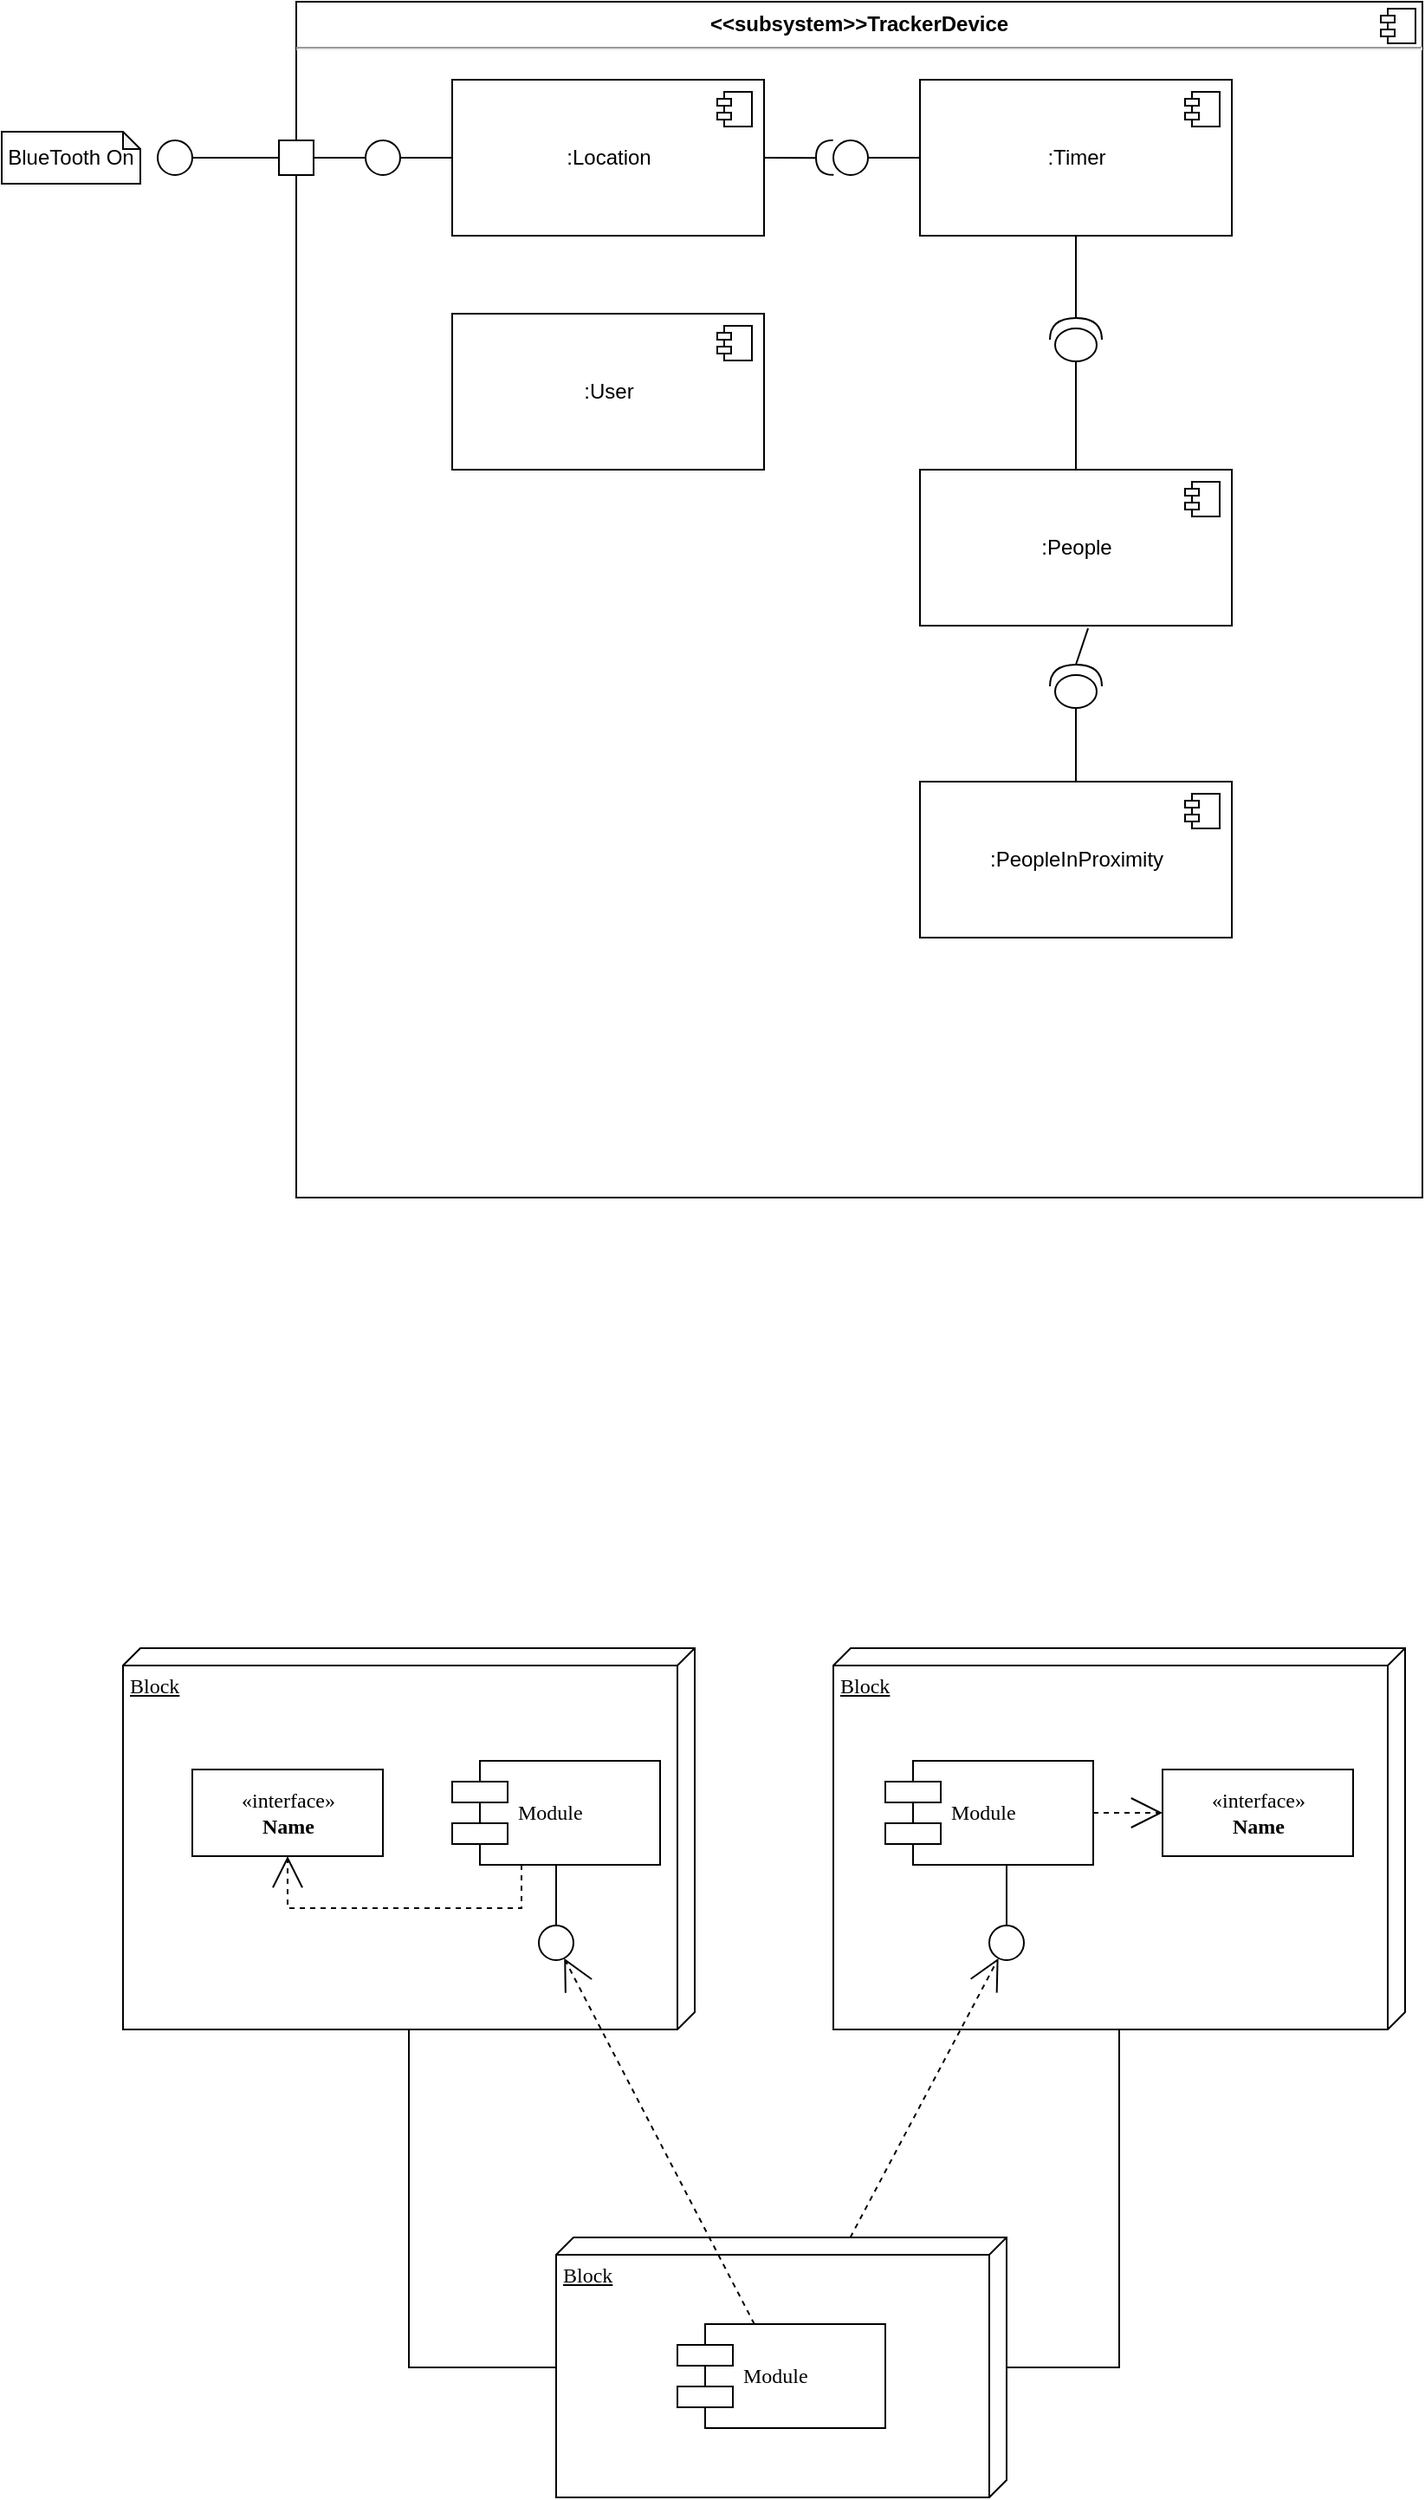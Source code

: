 <mxfile version="16.5.5" type="github">
  <diagram name="Page-1" id="5f0bae14-7c28-e335-631c-24af17079c00">
    <mxGraphModel dx="946" dy="1358" grid="1" gridSize="10" guides="1" tooltips="1" connect="1" arrows="1" fold="1" page="1" pageScale="1" pageWidth="1100" pageHeight="850" background="none" math="0" shadow="0">
      <root>
        <mxCell id="0" />
        <mxCell id="1" parent="0" />
        <mxCell id="vyIvPn-EneIUufrc6VKl-3" value="&lt;p style=&quot;margin: 0px ; margin-top: 6px ; text-align: center&quot;&gt;&lt;b&gt;&amp;lt;&amp;lt;subsystem&amp;gt;&amp;gt;TrackerDevice&lt;/b&gt;&lt;/p&gt;&lt;hr&gt;&lt;p style=&quot;margin: 0px ; margin-left: 8px&quot;&gt;&lt;br&gt;&lt;br&gt;&lt;/p&gt;" style="align=left;overflow=fill;html=1;dropTarget=0;" vertex="1" parent="1">
          <mxGeometry x="210" y="-440" width="650" height="690" as="geometry" />
        </mxCell>
        <mxCell id="vyIvPn-EneIUufrc6VKl-4" value="" style="shape=component;jettyWidth=8;jettyHeight=4;" vertex="1" parent="vyIvPn-EneIUufrc6VKl-3">
          <mxGeometry x="1" width="20" height="20" relative="1" as="geometry">
            <mxPoint x="-24" y="4" as="offset" />
          </mxGeometry>
        </mxCell>
        <mxCell id="vyIvPn-EneIUufrc6VKl-7" value=":User" style="html=1;dropTarget=0;" vertex="1" parent="1">
          <mxGeometry x="300" y="-260" width="180" height="90" as="geometry" />
        </mxCell>
        <mxCell id="vyIvPn-EneIUufrc6VKl-8" value="" style="shape=module;jettyWidth=8;jettyHeight=4;" vertex="1" parent="vyIvPn-EneIUufrc6VKl-7">
          <mxGeometry x="1" width="20" height="20" relative="1" as="geometry">
            <mxPoint x="-27" y="7" as="offset" />
          </mxGeometry>
        </mxCell>
        <mxCell id="vyIvPn-EneIUufrc6VKl-9" value=":People" style="html=1;dropTarget=0;" vertex="1" parent="1">
          <mxGeometry x="570" y="-170" width="180" height="90" as="geometry" />
        </mxCell>
        <mxCell id="vyIvPn-EneIUufrc6VKl-10" value="" style="shape=module;jettyWidth=8;jettyHeight=4;" vertex="1" parent="vyIvPn-EneIUufrc6VKl-9">
          <mxGeometry x="1" width="20" height="20" relative="1" as="geometry">
            <mxPoint x="-27" y="7" as="offset" />
          </mxGeometry>
        </mxCell>
        <mxCell id="vyIvPn-EneIUufrc6VKl-11" value="" style="group" vertex="1" connectable="0" parent="1">
          <mxGeometry x="110" y="510" width="740" height="490" as="geometry" />
        </mxCell>
        <mxCell id="39150e848f15840c-1" value="Block" style="verticalAlign=top;align=left;spacingTop=8;spacingLeft=2;spacingRight=12;shape=cube;size=10;direction=south;fontStyle=4;html=1;rounded=0;shadow=0;comic=0;labelBackgroundColor=none;strokeWidth=1;fontFamily=Verdana;fontSize=12" parent="vyIvPn-EneIUufrc6VKl-11" vertex="1">
          <mxGeometry width="330" height="220" as="geometry" />
        </mxCell>
        <mxCell id="39150e848f15840c-2" value="Block" style="verticalAlign=top;align=left;spacingTop=8;spacingLeft=2;spacingRight=12;shape=cube;size=10;direction=south;fontStyle=4;html=1;rounded=0;shadow=0;comic=0;labelBackgroundColor=none;strokeWidth=1;fontFamily=Verdana;fontSize=12" parent="vyIvPn-EneIUufrc6VKl-11" vertex="1">
          <mxGeometry x="410" width="330" height="220" as="geometry" />
        </mxCell>
        <mxCell id="39150e848f15840c-3" value="Block" style="verticalAlign=top;align=left;spacingTop=8;spacingLeft=2;spacingRight=12;shape=cube;size=10;direction=south;fontStyle=4;html=1;rounded=0;shadow=0;comic=0;labelBackgroundColor=none;strokeWidth=1;fontFamily=Verdana;fontSize=12" parent="vyIvPn-EneIUufrc6VKl-11" vertex="1">
          <mxGeometry x="250" y="340" width="260" height="150" as="geometry" />
        </mxCell>
        <mxCell id="39150e848f15840c-4" value="&amp;laquo;interface&amp;raquo;&lt;br&gt;&lt;b&gt;Name&lt;/b&gt;" style="html=1;rounded=0;shadow=0;comic=0;labelBackgroundColor=none;strokeWidth=1;fontFamily=Verdana;fontSize=12;align=center;" parent="vyIvPn-EneIUufrc6VKl-11" vertex="1">
          <mxGeometry x="40" y="70" width="110" height="50" as="geometry" />
        </mxCell>
        <mxCell id="39150e848f15840c-5" value="Module" style="shape=component;align=left;spacingLeft=36;rounded=0;shadow=0;comic=0;labelBackgroundColor=none;strokeWidth=1;fontFamily=Verdana;fontSize=12;html=1;" parent="vyIvPn-EneIUufrc6VKl-11" vertex="1">
          <mxGeometry x="190" y="65" width="120" height="60" as="geometry" />
        </mxCell>
        <mxCell id="39150e848f15840c-6" value="" style="ellipse;whiteSpace=wrap;html=1;rounded=0;shadow=0;comic=0;labelBackgroundColor=none;strokeWidth=1;fontFamily=Verdana;fontSize=12;align=center;" parent="vyIvPn-EneIUufrc6VKl-11" vertex="1">
          <mxGeometry x="240" y="160" width="20" height="20" as="geometry" />
        </mxCell>
        <mxCell id="39150e848f15840c-7" value="Module" style="shape=component;align=left;spacingLeft=36;rounded=0;shadow=0;comic=0;labelBackgroundColor=none;strokeWidth=1;fontFamily=Verdana;fontSize=12;html=1;" parent="vyIvPn-EneIUufrc6VKl-11" vertex="1">
          <mxGeometry x="440" y="65" width="120" height="60" as="geometry" />
        </mxCell>
        <mxCell id="39150e848f15840c-8" value="&amp;laquo;interface&amp;raquo;&lt;br&gt;&lt;b&gt;Name&lt;/b&gt;" style="html=1;rounded=0;shadow=0;comic=0;labelBackgroundColor=none;strokeWidth=1;fontFamily=Verdana;fontSize=12;align=center;" parent="vyIvPn-EneIUufrc6VKl-11" vertex="1">
          <mxGeometry x="600" y="70" width="110" height="50" as="geometry" />
        </mxCell>
        <mxCell id="39150e848f15840c-9" value="" style="ellipse;whiteSpace=wrap;html=1;rounded=0;shadow=0;comic=0;labelBackgroundColor=none;strokeWidth=1;fontFamily=Verdana;fontSize=12;align=center;" parent="vyIvPn-EneIUufrc6VKl-11" vertex="1">
          <mxGeometry x="500" y="160" width="20" height="20" as="geometry" />
        </mxCell>
        <mxCell id="39150e848f15840c-10" value="Module" style="shape=component;align=left;spacingLeft=36;rounded=0;shadow=0;comic=0;labelBackgroundColor=none;strokeWidth=1;fontFamily=Verdana;fontSize=12;html=1;" parent="vyIvPn-EneIUufrc6VKl-11" vertex="1">
          <mxGeometry x="320" y="390" width="120" height="60" as="geometry" />
        </mxCell>
        <mxCell id="39150e848f15840c-11" style="edgeStyle=none;rounded=0;html=1;dashed=1;labelBackgroundColor=none;startArrow=none;startFill=0;startSize=8;endArrow=open;endFill=0;endSize=16;fontFamily=Verdana;fontSize=12;" parent="vyIvPn-EneIUufrc6VKl-11" source="39150e848f15840c-10" target="39150e848f15840c-6" edge="1">
          <mxGeometry relative="1" as="geometry" />
        </mxCell>
        <mxCell id="39150e848f15840c-12" style="edgeStyle=none;rounded=0;html=1;dashed=1;labelBackgroundColor=none;startArrow=none;startFill=0;startSize=8;endArrow=open;endFill=0;endSize=16;fontFamily=Verdana;fontSize=12;" parent="vyIvPn-EneIUufrc6VKl-11" source="39150e848f15840c-3" target="39150e848f15840c-9" edge="1">
          <mxGeometry relative="1" as="geometry" />
        </mxCell>
        <mxCell id="39150e848f15840c-13" style="edgeStyle=elbowEdgeStyle;rounded=0;html=1;labelBackgroundColor=none;startArrow=none;startFill=0;startSize=8;endArrow=none;endFill=0;endSize=16;fontFamily=Verdana;fontSize=12;" parent="vyIvPn-EneIUufrc6VKl-11" source="39150e848f15840c-9" target="39150e848f15840c-7" edge="1">
          <mxGeometry relative="1" as="geometry" />
        </mxCell>
        <mxCell id="39150e848f15840c-14" style="edgeStyle=elbowEdgeStyle;rounded=0;html=1;labelBackgroundColor=none;startArrow=none;startFill=0;startSize=8;endArrow=none;endFill=0;endSize=16;fontFamily=Verdana;fontSize=12;" parent="vyIvPn-EneIUufrc6VKl-11" source="39150e848f15840c-6" target="39150e848f15840c-5" edge="1">
          <mxGeometry relative="1" as="geometry" />
        </mxCell>
        <mxCell id="39150e848f15840c-15" style="edgeStyle=orthogonalEdgeStyle;rounded=0;html=1;labelBackgroundColor=none;startArrow=none;startFill=0;startSize=8;endArrow=open;endFill=0;endSize=16;fontFamily=Verdana;fontSize=12;dashed=1;" parent="vyIvPn-EneIUufrc6VKl-11" source="39150e848f15840c-5" target="39150e848f15840c-4" edge="1">
          <mxGeometry relative="1" as="geometry">
            <Array as="points">
              <mxPoint x="230" y="150" />
              <mxPoint x="95" y="150" />
            </Array>
          </mxGeometry>
        </mxCell>
        <mxCell id="39150e848f15840c-16" style="edgeStyle=orthogonalEdgeStyle;rounded=0;html=1;dashed=1;labelBackgroundColor=none;startArrow=none;startFill=0;startSize=8;endArrow=open;endFill=0;endSize=16;fontFamily=Verdana;fontSize=12;" parent="vyIvPn-EneIUufrc6VKl-11" source="39150e848f15840c-7" target="39150e848f15840c-8" edge="1">
          <mxGeometry relative="1" as="geometry" />
        </mxCell>
        <mxCell id="39150e848f15840c-17" style="edgeStyle=orthogonalEdgeStyle;rounded=0;html=1;labelBackgroundColor=none;startArrow=none;startFill=0;startSize=8;endArrow=none;endFill=0;endSize=16;fontFamily=Verdana;fontSize=12;" parent="vyIvPn-EneIUufrc6VKl-11" source="39150e848f15840c-3" target="39150e848f15840c-2" edge="1">
          <mxGeometry relative="1" as="geometry">
            <Array as="points">
              <mxPoint x="575" y="415" />
            </Array>
          </mxGeometry>
        </mxCell>
        <mxCell id="39150e848f15840c-18" style="edgeStyle=orthogonalEdgeStyle;rounded=0;html=1;labelBackgroundColor=none;startArrow=none;startFill=0;startSize=8;endArrow=none;endFill=0;endSize=16;fontFamily=Verdana;fontSize=12;" parent="vyIvPn-EneIUufrc6VKl-11" source="39150e848f15840c-3" target="39150e848f15840c-1" edge="1">
          <mxGeometry relative="1" as="geometry">
            <Array as="points">
              <mxPoint x="165" y="415" />
            </Array>
          </mxGeometry>
        </mxCell>
        <mxCell id="vyIvPn-EneIUufrc6VKl-14" value=":Timer" style="html=1;dropTarget=0;" vertex="1" parent="1">
          <mxGeometry x="570" y="-395" width="180" height="90" as="geometry" />
        </mxCell>
        <mxCell id="vyIvPn-EneIUufrc6VKl-15" value="" style="shape=module;jettyWidth=8;jettyHeight=4;" vertex="1" parent="vyIvPn-EneIUufrc6VKl-14">
          <mxGeometry x="1" width="20" height="20" relative="1" as="geometry">
            <mxPoint x="-27" y="7" as="offset" />
          </mxGeometry>
        </mxCell>
        <mxCell id="vyIvPn-EneIUufrc6VKl-16" value=":Location" style="html=1;dropTarget=0;" vertex="1" parent="1">
          <mxGeometry x="300" y="-395" width="180" height="90" as="geometry" />
        </mxCell>
        <mxCell id="vyIvPn-EneIUufrc6VKl-17" value="" style="shape=module;jettyWidth=8;jettyHeight=4;" vertex="1" parent="vyIvPn-EneIUufrc6VKl-16">
          <mxGeometry x="1" width="20" height="20" relative="1" as="geometry">
            <mxPoint x="-27" y="7" as="offset" />
          </mxGeometry>
        </mxCell>
        <mxCell id="vyIvPn-EneIUufrc6VKl-18" value=":PeopleInProximity" style="html=1;dropTarget=0;" vertex="1" parent="1">
          <mxGeometry x="570" y="10" width="180" height="90" as="geometry" />
        </mxCell>
        <mxCell id="vyIvPn-EneIUufrc6VKl-19" value="" style="shape=module;jettyWidth=8;jettyHeight=4;" vertex="1" parent="vyIvPn-EneIUufrc6VKl-18">
          <mxGeometry x="1" width="20" height="20" relative="1" as="geometry">
            <mxPoint x="-27" y="7" as="offset" />
          </mxGeometry>
        </mxCell>
        <mxCell id="vyIvPn-EneIUufrc6VKl-20" value="" style="ellipse;whiteSpace=wrap;html=1;aspect=fixed;" vertex="1" parent="1">
          <mxGeometry x="130" y="-360" width="20" height="20" as="geometry" />
        </mxCell>
        <mxCell id="vyIvPn-EneIUufrc6VKl-21" value="" style="endArrow=none;html=1;rounded=0;exitX=1;exitY=0.5;exitDx=0;exitDy=0;" edge="1" parent="1" source="vyIvPn-EneIUufrc6VKl-20" target="vyIvPn-EneIUufrc6VKl-22">
          <mxGeometry width="50" height="50" relative="1" as="geometry">
            <mxPoint x="440" y="-200" as="sourcePoint" />
            <mxPoint x="200" y="-350" as="targetPoint" />
          </mxGeometry>
        </mxCell>
        <mxCell id="vyIvPn-EneIUufrc6VKl-22" value="" style="whiteSpace=wrap;html=1;aspect=fixed;" vertex="1" parent="1">
          <mxGeometry x="200" y="-360" width="20" height="20" as="geometry" />
        </mxCell>
        <mxCell id="vyIvPn-EneIUufrc6VKl-23" value="" style="endArrow=none;html=1;rounded=0;exitX=1;exitY=0.5;exitDx=0;exitDy=0;" edge="1" parent="1" source="vyIvPn-EneIUufrc6VKl-22">
          <mxGeometry width="50" height="50" relative="1" as="geometry">
            <mxPoint x="440" y="-200" as="sourcePoint" />
            <mxPoint x="250" y="-350" as="targetPoint" />
          </mxGeometry>
        </mxCell>
        <mxCell id="vyIvPn-EneIUufrc6VKl-24" value="" style="ellipse;whiteSpace=wrap;html=1;aspect=fixed;" vertex="1" parent="1">
          <mxGeometry x="250" y="-360" width="20" height="20" as="geometry" />
        </mxCell>
        <mxCell id="vyIvPn-EneIUufrc6VKl-25" value="" style="endArrow=none;html=1;rounded=0;exitX=1;exitY=0.5;exitDx=0;exitDy=0;" edge="1" parent="1" source="vyIvPn-EneIUufrc6VKl-24">
          <mxGeometry width="50" height="50" relative="1" as="geometry">
            <mxPoint x="440" y="-200" as="sourcePoint" />
            <mxPoint x="300" y="-350" as="targetPoint" />
          </mxGeometry>
        </mxCell>
        <mxCell id="vyIvPn-EneIUufrc6VKl-26" value="BlueTooth On" style="shape=note;whiteSpace=wrap;html=1;backgroundOutline=1;darkOpacity=0.05;size=10;" vertex="1" parent="1">
          <mxGeometry x="40" y="-365" width="80" height="30" as="geometry" />
        </mxCell>
        <mxCell id="vyIvPn-EneIUufrc6VKl-30" value="" style="shape=requiredInterface;html=1;verticalLabelPosition=bottom;sketch=0;rotation=-181;" vertex="1" parent="1">
          <mxGeometry x="510" y="-360" width="10" height="20" as="geometry" />
        </mxCell>
        <mxCell id="vyIvPn-EneIUufrc6VKl-32" value="" style="endArrow=none;html=1;rounded=0;entryX=1;entryY=0.5;entryDx=0;entryDy=0;entryPerimeter=0;exitX=1;exitY=0.5;exitDx=0;exitDy=0;" edge="1" parent="1" source="vyIvPn-EneIUufrc6VKl-16" target="vyIvPn-EneIUufrc6VKl-30">
          <mxGeometry width="50" height="50" relative="1" as="geometry">
            <mxPoint x="440" y="-250" as="sourcePoint" />
            <mxPoint x="490" y="-300" as="targetPoint" />
          </mxGeometry>
        </mxCell>
        <mxCell id="vyIvPn-EneIUufrc6VKl-34" value="" style="ellipse;whiteSpace=wrap;html=1;aspect=fixed;" vertex="1" parent="1">
          <mxGeometry x="520" y="-360" width="20" height="20" as="geometry" />
        </mxCell>
        <mxCell id="vyIvPn-EneIUufrc6VKl-35" value="" style="endArrow=none;html=1;rounded=0;entryX=0;entryY=0.5;entryDx=0;entryDy=0;exitX=1;exitY=0.5;exitDx=0;exitDy=0;" edge="1" parent="1" source="vyIvPn-EneIUufrc6VKl-34" target="vyIvPn-EneIUufrc6VKl-14">
          <mxGeometry width="50" height="50" relative="1" as="geometry">
            <mxPoint x="440" y="-250" as="sourcePoint" />
            <mxPoint x="490" y="-300" as="targetPoint" />
          </mxGeometry>
        </mxCell>
        <mxCell id="vyIvPn-EneIUufrc6VKl-50" value="" style="shape=providedRequiredInterface;html=1;verticalLabelPosition=bottom;sketch=0;rotation=-90;" vertex="1" parent="1">
          <mxGeometry x="647.5" y="-260" width="25" height="30" as="geometry" />
        </mxCell>
        <mxCell id="vyIvPn-EneIUufrc6VKl-51" value="" style="endArrow=none;html=1;rounded=0;entryX=0.5;entryY=1;entryDx=0;entryDy=0;exitX=1;exitY=0.5;exitDx=0;exitDy=0;exitPerimeter=0;" edge="1" parent="1" source="vyIvPn-EneIUufrc6VKl-50" target="vyIvPn-EneIUufrc6VKl-14">
          <mxGeometry width="50" height="50" relative="1" as="geometry">
            <mxPoint x="440" y="-180" as="sourcePoint" />
            <mxPoint x="490" y="-230" as="targetPoint" />
          </mxGeometry>
        </mxCell>
        <mxCell id="vyIvPn-EneIUufrc6VKl-52" value="" style="endArrow=none;html=1;rounded=0;entryX=0;entryY=0.5;entryDx=0;entryDy=0;entryPerimeter=0;" edge="1" parent="1" source="vyIvPn-EneIUufrc6VKl-9" target="vyIvPn-EneIUufrc6VKl-50">
          <mxGeometry width="50" height="50" relative="1" as="geometry">
            <mxPoint x="440" y="-180" as="sourcePoint" />
            <mxPoint x="490" y="-230" as="targetPoint" />
          </mxGeometry>
        </mxCell>
        <mxCell id="vyIvPn-EneIUufrc6VKl-53" value="" style="shape=providedRequiredInterface;html=1;verticalLabelPosition=bottom;sketch=0;rotation=-90;" vertex="1" parent="1">
          <mxGeometry x="647.5" y="-60" width="25" height="30" as="geometry" />
        </mxCell>
        <mxCell id="vyIvPn-EneIUufrc6VKl-55" value="" style="endArrow=none;html=1;rounded=0;entryX=0.539;entryY=1.017;entryDx=0;entryDy=0;entryPerimeter=0;exitX=1;exitY=0.5;exitDx=0;exitDy=0;exitPerimeter=0;" edge="1" parent="1" source="vyIvPn-EneIUufrc6VKl-53" target="vyIvPn-EneIUufrc6VKl-9">
          <mxGeometry width="50" height="50" relative="1" as="geometry">
            <mxPoint x="440" y="-50" as="sourcePoint" />
            <mxPoint x="490" y="-100" as="targetPoint" />
          </mxGeometry>
        </mxCell>
        <mxCell id="vyIvPn-EneIUufrc6VKl-56" value="" style="endArrow=none;html=1;rounded=0;entryX=0;entryY=0.5;entryDx=0;entryDy=0;entryPerimeter=0;" edge="1" parent="1" source="vyIvPn-EneIUufrc6VKl-18" target="vyIvPn-EneIUufrc6VKl-53">
          <mxGeometry width="50" height="50" relative="1" as="geometry">
            <mxPoint x="440" y="-50" as="sourcePoint" />
            <mxPoint x="490" y="-100" as="targetPoint" />
          </mxGeometry>
        </mxCell>
      </root>
    </mxGraphModel>
  </diagram>
</mxfile>

